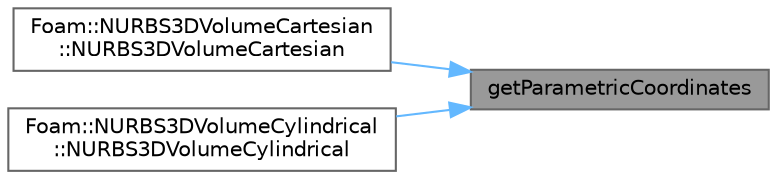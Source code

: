 digraph "getParametricCoordinates"
{
 // LATEX_PDF_SIZE
  bgcolor="transparent";
  edge [fontname=Helvetica,fontsize=10,labelfontname=Helvetica,labelfontsize=10];
  node [fontname=Helvetica,fontsize=10,shape=box,height=0.2,width=0.4];
  rankdir="RL";
  Node1 [id="Node000001",label="getParametricCoordinates",height=0.2,width=0.4,color="gray40", fillcolor="grey60", style="filled", fontcolor="black",tooltip=" "];
  Node1 -> Node2 [id="edge1_Node000001_Node000002",dir="back",color="steelblue1",style="solid",tooltip=" "];
  Node2 [id="Node000002",label="Foam::NURBS3DVolumeCartesian\l::NURBS3DVolumeCartesian",height=0.2,width=0.4,color="grey40", fillcolor="white", style="filled",URL="$classFoam_1_1NURBS3DVolumeCartesian.html#a2f0cb47fdcdf9d1de28e0e76d2ea0480",tooltip=" "];
  Node1 -> Node3 [id="edge2_Node000001_Node000003",dir="back",color="steelblue1",style="solid",tooltip=" "];
  Node3 [id="Node000003",label="Foam::NURBS3DVolumeCylindrical\l::NURBS3DVolumeCylindrical",height=0.2,width=0.4,color="grey40", fillcolor="white", style="filled",URL="$classFoam_1_1NURBS3DVolumeCylindrical.html#ae0c6116e9348aca56b34b8617498c6ee",tooltip=" "];
}
